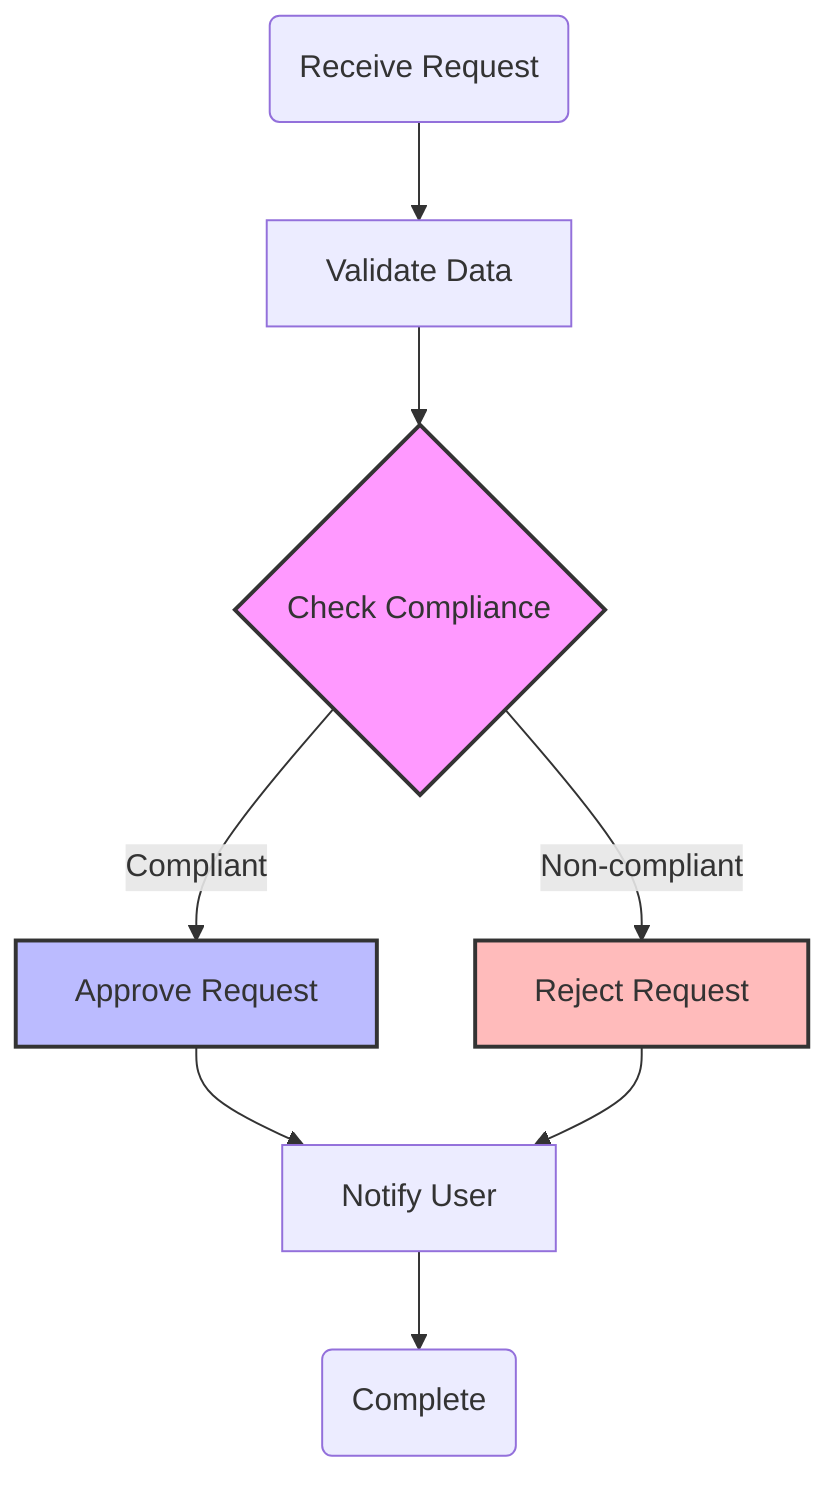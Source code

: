 flowchart TD
    receive("Receive Request")
    validate["Validate Data"]
    check{"Check Compliance"}
    approve["Approve Request"]
    reject["Reject Request"]
    notify["Notify User"]
    complete("Complete")

    receive --> validate
    validate --> check
    check -- "Compliant" --> approve
    check -- "Non-compliant" --> reject
    approve --> notify
    reject --> notify
    notify --> complete

    style check fill:#f9f,stroke:#333,stroke-width:2px
    style approve fill:#bbf,stroke:#333,stroke-width:2px
    style reject fill:#fbb,stroke:#333,stroke-width:2px